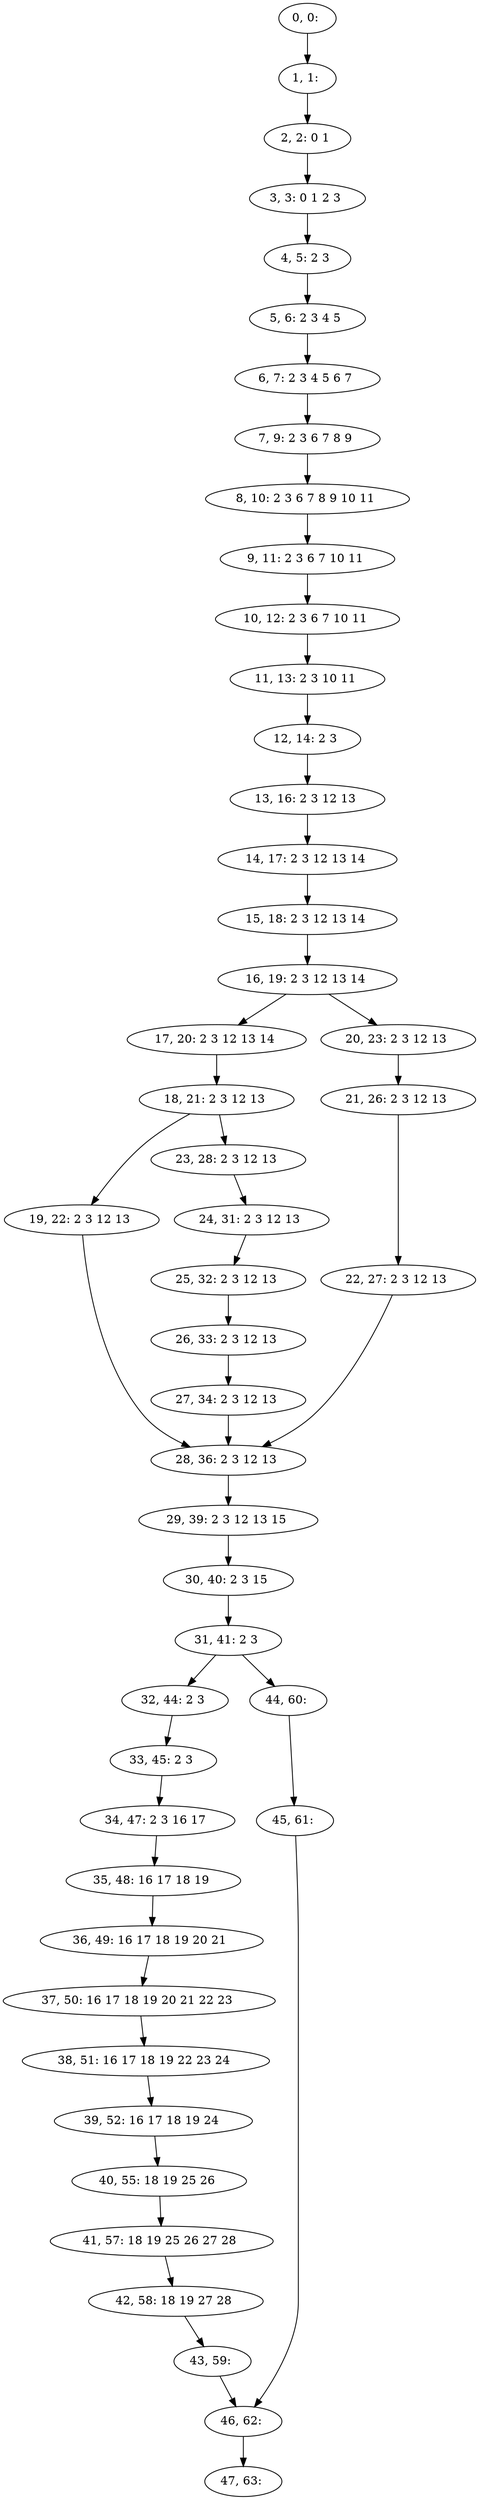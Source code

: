 digraph G {
0[label="0, 0: "];
1[label="1, 1: "];
2[label="2, 2: 0 1 "];
3[label="3, 3: 0 1 2 3 "];
4[label="4, 5: 2 3 "];
5[label="5, 6: 2 3 4 5 "];
6[label="6, 7: 2 3 4 5 6 7 "];
7[label="7, 9: 2 3 6 7 8 9 "];
8[label="8, 10: 2 3 6 7 8 9 10 11 "];
9[label="9, 11: 2 3 6 7 10 11 "];
10[label="10, 12: 2 3 6 7 10 11 "];
11[label="11, 13: 2 3 10 11 "];
12[label="12, 14: 2 3 "];
13[label="13, 16: 2 3 12 13 "];
14[label="14, 17: 2 3 12 13 14 "];
15[label="15, 18: 2 3 12 13 14 "];
16[label="16, 19: 2 3 12 13 14 "];
17[label="17, 20: 2 3 12 13 14 "];
18[label="18, 21: 2 3 12 13 "];
19[label="19, 22: 2 3 12 13 "];
20[label="20, 23: 2 3 12 13 "];
21[label="21, 26: 2 3 12 13 "];
22[label="22, 27: 2 3 12 13 "];
23[label="23, 28: 2 3 12 13 "];
24[label="24, 31: 2 3 12 13 "];
25[label="25, 32: 2 3 12 13 "];
26[label="26, 33: 2 3 12 13 "];
27[label="27, 34: 2 3 12 13 "];
28[label="28, 36: 2 3 12 13 "];
29[label="29, 39: 2 3 12 13 15 "];
30[label="30, 40: 2 3 15 "];
31[label="31, 41: 2 3 "];
32[label="32, 44: 2 3 "];
33[label="33, 45: 2 3 "];
34[label="34, 47: 2 3 16 17 "];
35[label="35, 48: 16 17 18 19 "];
36[label="36, 49: 16 17 18 19 20 21 "];
37[label="37, 50: 16 17 18 19 20 21 22 23 "];
38[label="38, 51: 16 17 18 19 22 23 24 "];
39[label="39, 52: 16 17 18 19 24 "];
40[label="40, 55: 18 19 25 26 "];
41[label="41, 57: 18 19 25 26 27 28 "];
42[label="42, 58: 18 19 27 28 "];
43[label="43, 59: "];
44[label="44, 60: "];
45[label="45, 61: "];
46[label="46, 62: "];
47[label="47, 63: "];
0->1 ;
1->2 ;
2->3 ;
3->4 ;
4->5 ;
5->6 ;
6->7 ;
7->8 ;
8->9 ;
9->10 ;
10->11 ;
11->12 ;
12->13 ;
13->14 ;
14->15 ;
15->16 ;
16->17 ;
16->20 ;
17->18 ;
18->19 ;
18->23 ;
19->28 ;
20->21 ;
21->22 ;
22->28 ;
23->24 ;
24->25 ;
25->26 ;
26->27 ;
27->28 ;
28->29 ;
29->30 ;
30->31 ;
31->32 ;
31->44 ;
32->33 ;
33->34 ;
34->35 ;
35->36 ;
36->37 ;
37->38 ;
38->39 ;
39->40 ;
40->41 ;
41->42 ;
42->43 ;
43->46 ;
44->45 ;
45->46 ;
46->47 ;
}
